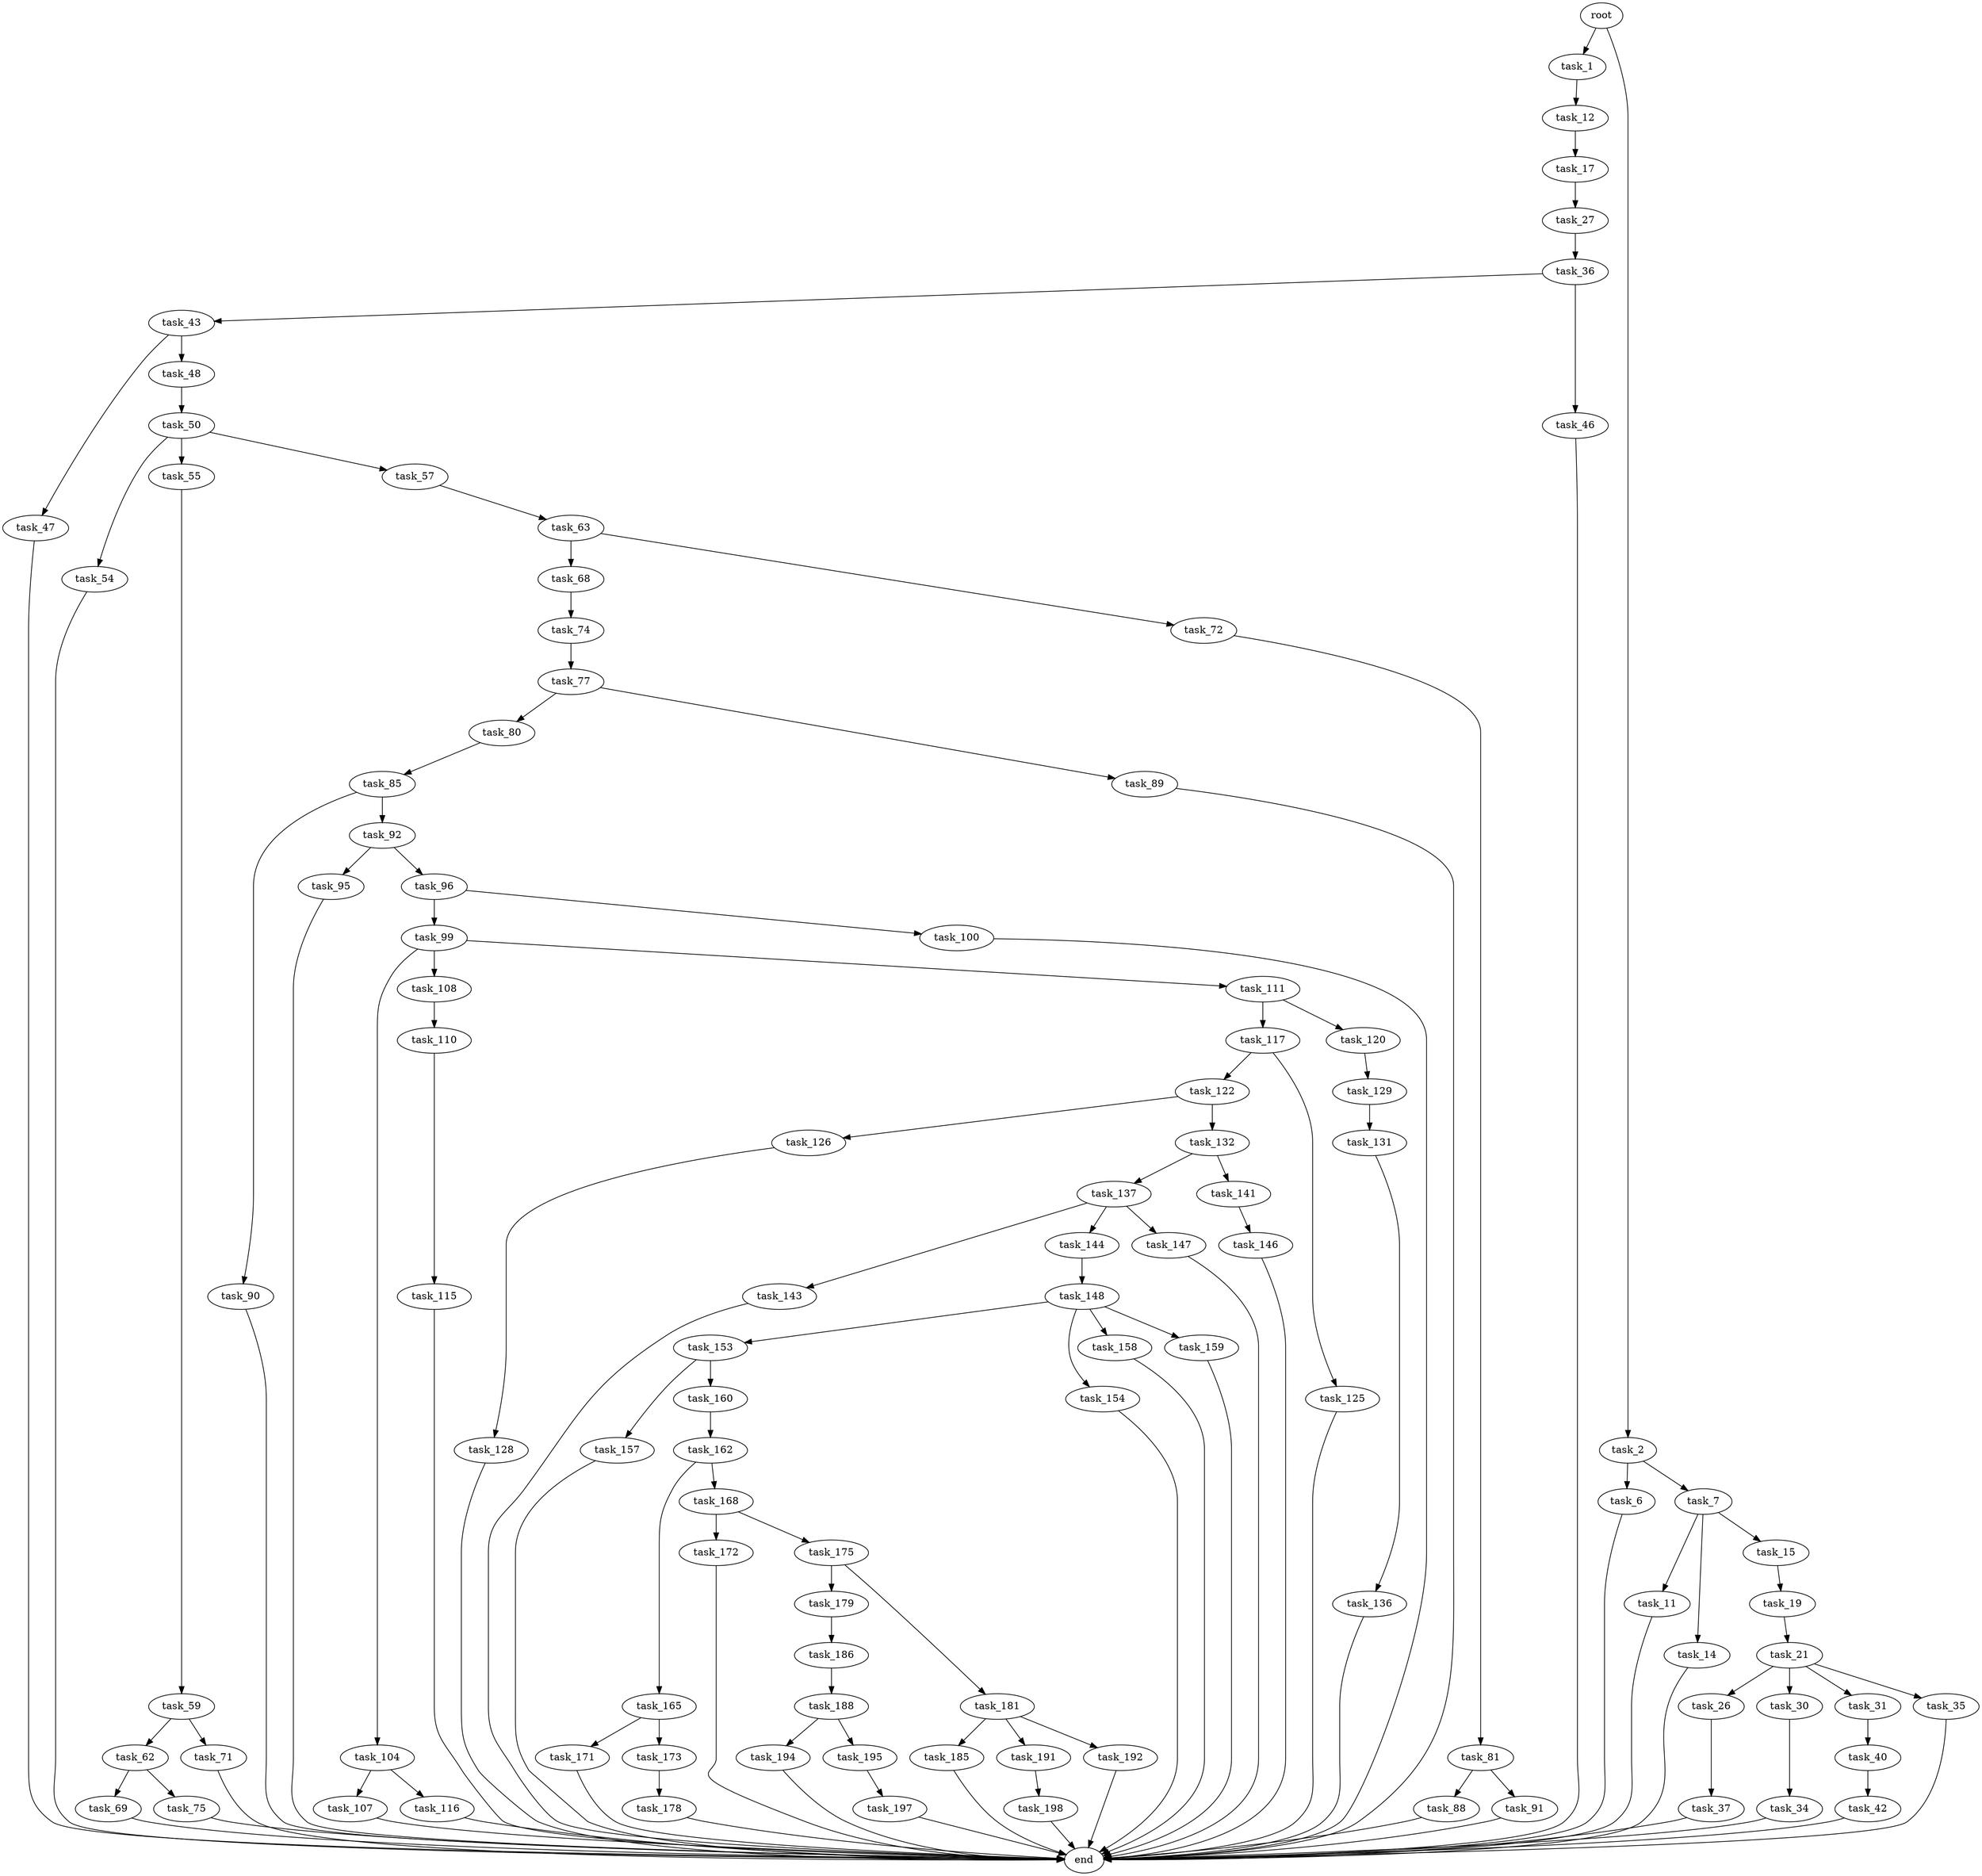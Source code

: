 digraph G {
  root [size="0.000000"];
  task_1 [size="549755813888.000000"];
  task_2 [size="231928233984.000000"];
  task_6 [size="7186401569.000000"];
  task_7 [size="68719476736.000000"];
  task_11 [size="12925538171.000000"];
  task_12 [size="2444664104.000000"];
  task_14 [size="9992667066.000000"];
  task_15 [size="5575963566.000000"];
  task_17 [size="187178528940.000000"];
  task_19 [size="834278751462.000000"];
  task_21 [size="466160874194.000000"];
  task_26 [size="680299450518.000000"];
  task_27 [size="1073741824000.000000"];
  task_30 [size="45694820459.000000"];
  task_31 [size="28081402410.000000"];
  task_34 [size="231928233984.000000"];
  task_35 [size="4669246663.000000"];
  task_36 [size="412411094365.000000"];
  task_37 [size="14012549890.000000"];
  task_40 [size="467248877239.000000"];
  task_42 [size="2141772078.000000"];
  task_43 [size="1660805912.000000"];
  task_46 [size="777401919.000000"];
  task_47 [size="12684241055.000000"];
  task_48 [size="1073741824000.000000"];
  task_50 [size="549755813888.000000"];
  task_54 [size="21442679352.000000"];
  task_55 [size="17229398758.000000"];
  task_57 [size="41875402989.000000"];
  task_59 [size="549755813888.000000"];
  task_62 [size="8589934592.000000"];
  task_63 [size="4281250344.000000"];
  task_68 [size="593679091.000000"];
  task_69 [size="28991029248.000000"];
  task_71 [size="368293445632.000000"];
  task_72 [size="549755813888.000000"];
  task_74 [size="1082067521706.000000"];
  task_75 [size="28991029248.000000"];
  task_77 [size="43747545734.000000"];
  task_80 [size="231928233984.000000"];
  task_81 [size="8589934592.000000"];
  task_85 [size="1073741824000.000000"];
  task_88 [size="6022243594.000000"];
  task_89 [size="3492450058.000000"];
  task_90 [size="11485287718.000000"];
  task_91 [size="68719476736.000000"];
  task_92 [size="18768582217.000000"];
  task_95 [size="5035483872.000000"];
  task_96 [size="13602023115.000000"];
  task_99 [size="7515346485.000000"];
  task_100 [size="27073026516.000000"];
  task_104 [size="231928233984.000000"];
  task_107 [size="106844053964.000000"];
  task_108 [size="956097503336.000000"];
  task_110 [size="915871972.000000"];
  task_111 [size="28900024585.000000"];
  task_115 [size="25502683334.000000"];
  task_116 [size="549755813888.000000"];
  task_117 [size="462452023.000000"];
  task_120 [size="1073013110481.000000"];
  task_122 [size="8589934592.000000"];
  task_125 [size="298188598306.000000"];
  task_126 [size="203112144352.000000"];
  task_128 [size="147467347790.000000"];
  task_129 [size="220769702062.000000"];
  task_131 [size="718480098184.000000"];
  task_132 [size="53030606222.000000"];
  task_136 [size="170834324031.000000"];
  task_137 [size="11708105670.000000"];
  task_141 [size="17011599380.000000"];
  task_143 [size="539033389418.000000"];
  task_144 [size="50475967608.000000"];
  task_146 [size="253804476558.000000"];
  task_147 [size="21676604265.000000"];
  task_148 [size="43587795719.000000"];
  task_153 [size="22346447224.000000"];
  task_154 [size="1073741824000.000000"];
  task_157 [size="134217728000.000000"];
  task_158 [size="403170562679.000000"];
  task_159 [size="1073741824000.000000"];
  task_160 [size="549755813888.000000"];
  task_162 [size="24395417373.000000"];
  task_165 [size="44888139909.000000"];
  task_168 [size="368293445632.000000"];
  task_171 [size="50164396275.000000"];
  task_172 [size="711902286838.000000"];
  task_173 [size="6022571881.000000"];
  task_175 [size="502564308269.000000"];
  task_178 [size="231928233984.000000"];
  task_179 [size="28991029248.000000"];
  task_181 [size="16400107395.000000"];
  task_185 [size="475678833192.000000"];
  task_186 [size="27183748759.000000"];
  task_188 [size="125568170451.000000"];
  task_191 [size="50522135875.000000"];
  task_192 [size="599536145872.000000"];
  task_194 [size="176877475651.000000"];
  task_195 [size="1889772302.000000"];
  task_197 [size="16160446231.000000"];
  task_198 [size="694303984649.000000"];
  end [size="0.000000"];

  root -> task_1 [size="1.000000"];
  root -> task_2 [size="1.000000"];
  task_1 -> task_12 [size="536870912.000000"];
  task_2 -> task_6 [size="301989888.000000"];
  task_2 -> task_7 [size="301989888.000000"];
  task_6 -> end [size="1.000000"];
  task_7 -> task_11 [size="134217728.000000"];
  task_7 -> task_14 [size="134217728.000000"];
  task_7 -> task_15 [size="134217728.000000"];
  task_11 -> end [size="1.000000"];
  task_12 -> task_17 [size="134217728.000000"];
  task_14 -> end [size="1.000000"];
  task_15 -> task_19 [size="679477248.000000"];
  task_17 -> task_27 [size="301989888.000000"];
  task_19 -> task_21 [size="536870912.000000"];
  task_21 -> task_26 [size="679477248.000000"];
  task_21 -> task_30 [size="679477248.000000"];
  task_21 -> task_31 [size="679477248.000000"];
  task_21 -> task_35 [size="679477248.000000"];
  task_26 -> task_37 [size="536870912.000000"];
  task_27 -> task_36 [size="838860800.000000"];
  task_30 -> task_34 [size="838860800.000000"];
  task_31 -> task_40 [size="679477248.000000"];
  task_34 -> end [size="1.000000"];
  task_35 -> end [size="1.000000"];
  task_36 -> task_43 [size="679477248.000000"];
  task_36 -> task_46 [size="679477248.000000"];
  task_37 -> end [size="1.000000"];
  task_40 -> task_42 [size="536870912.000000"];
  task_42 -> end [size="1.000000"];
  task_43 -> task_47 [size="33554432.000000"];
  task_43 -> task_48 [size="33554432.000000"];
  task_46 -> end [size="1.000000"];
  task_47 -> end [size="1.000000"];
  task_48 -> task_50 [size="838860800.000000"];
  task_50 -> task_54 [size="536870912.000000"];
  task_50 -> task_55 [size="536870912.000000"];
  task_50 -> task_57 [size="536870912.000000"];
  task_54 -> end [size="1.000000"];
  task_55 -> task_59 [size="411041792.000000"];
  task_57 -> task_63 [size="75497472.000000"];
  task_59 -> task_62 [size="536870912.000000"];
  task_59 -> task_71 [size="536870912.000000"];
  task_62 -> task_69 [size="33554432.000000"];
  task_62 -> task_75 [size="33554432.000000"];
  task_63 -> task_68 [size="134217728.000000"];
  task_63 -> task_72 [size="134217728.000000"];
  task_68 -> task_74 [size="33554432.000000"];
  task_69 -> end [size="1.000000"];
  task_71 -> end [size="1.000000"];
  task_72 -> task_81 [size="536870912.000000"];
  task_74 -> task_77 [size="838860800.000000"];
  task_75 -> end [size="1.000000"];
  task_77 -> task_80 [size="134217728.000000"];
  task_77 -> task_89 [size="134217728.000000"];
  task_80 -> task_85 [size="301989888.000000"];
  task_81 -> task_88 [size="33554432.000000"];
  task_81 -> task_91 [size="33554432.000000"];
  task_85 -> task_90 [size="838860800.000000"];
  task_85 -> task_92 [size="838860800.000000"];
  task_88 -> end [size="1.000000"];
  task_89 -> end [size="1.000000"];
  task_90 -> end [size="1.000000"];
  task_91 -> end [size="1.000000"];
  task_92 -> task_95 [size="301989888.000000"];
  task_92 -> task_96 [size="301989888.000000"];
  task_95 -> end [size="1.000000"];
  task_96 -> task_99 [size="679477248.000000"];
  task_96 -> task_100 [size="679477248.000000"];
  task_99 -> task_104 [size="536870912.000000"];
  task_99 -> task_108 [size="536870912.000000"];
  task_99 -> task_111 [size="536870912.000000"];
  task_100 -> end [size="1.000000"];
  task_104 -> task_107 [size="301989888.000000"];
  task_104 -> task_116 [size="301989888.000000"];
  task_107 -> end [size="1.000000"];
  task_108 -> task_110 [size="838860800.000000"];
  task_110 -> task_115 [size="33554432.000000"];
  task_111 -> task_117 [size="536870912.000000"];
  task_111 -> task_120 [size="536870912.000000"];
  task_115 -> end [size="1.000000"];
  task_116 -> end [size="1.000000"];
  task_117 -> task_122 [size="33554432.000000"];
  task_117 -> task_125 [size="33554432.000000"];
  task_120 -> task_129 [size="679477248.000000"];
  task_122 -> task_126 [size="33554432.000000"];
  task_122 -> task_132 [size="33554432.000000"];
  task_125 -> end [size="1.000000"];
  task_126 -> task_128 [size="209715200.000000"];
  task_128 -> end [size="1.000000"];
  task_129 -> task_131 [size="209715200.000000"];
  task_131 -> task_136 [size="838860800.000000"];
  task_132 -> task_137 [size="75497472.000000"];
  task_132 -> task_141 [size="75497472.000000"];
  task_136 -> end [size="1.000000"];
  task_137 -> task_143 [size="209715200.000000"];
  task_137 -> task_144 [size="209715200.000000"];
  task_137 -> task_147 [size="209715200.000000"];
  task_141 -> task_146 [size="301989888.000000"];
  task_143 -> end [size="1.000000"];
  task_144 -> task_148 [size="838860800.000000"];
  task_146 -> end [size="1.000000"];
  task_147 -> end [size="1.000000"];
  task_148 -> task_153 [size="209715200.000000"];
  task_148 -> task_154 [size="209715200.000000"];
  task_148 -> task_158 [size="209715200.000000"];
  task_148 -> task_159 [size="209715200.000000"];
  task_153 -> task_157 [size="679477248.000000"];
  task_153 -> task_160 [size="679477248.000000"];
  task_154 -> end [size="1.000000"];
  task_157 -> end [size="1.000000"];
  task_158 -> end [size="1.000000"];
  task_159 -> end [size="1.000000"];
  task_160 -> task_162 [size="536870912.000000"];
  task_162 -> task_165 [size="411041792.000000"];
  task_162 -> task_168 [size="411041792.000000"];
  task_165 -> task_171 [size="33554432.000000"];
  task_165 -> task_173 [size="33554432.000000"];
  task_168 -> task_172 [size="411041792.000000"];
  task_168 -> task_175 [size="411041792.000000"];
  task_171 -> end [size="1.000000"];
  task_172 -> end [size="1.000000"];
  task_173 -> task_178 [size="209715200.000000"];
  task_175 -> task_179 [size="679477248.000000"];
  task_175 -> task_181 [size="679477248.000000"];
  task_178 -> end [size="1.000000"];
  task_179 -> task_186 [size="75497472.000000"];
  task_181 -> task_185 [size="301989888.000000"];
  task_181 -> task_191 [size="301989888.000000"];
  task_181 -> task_192 [size="301989888.000000"];
  task_185 -> end [size="1.000000"];
  task_186 -> task_188 [size="536870912.000000"];
  task_188 -> task_194 [size="301989888.000000"];
  task_188 -> task_195 [size="301989888.000000"];
  task_191 -> task_198 [size="75497472.000000"];
  task_192 -> end [size="1.000000"];
  task_194 -> end [size="1.000000"];
  task_195 -> task_197 [size="33554432.000000"];
  task_197 -> end [size="1.000000"];
  task_198 -> end [size="1.000000"];
}
